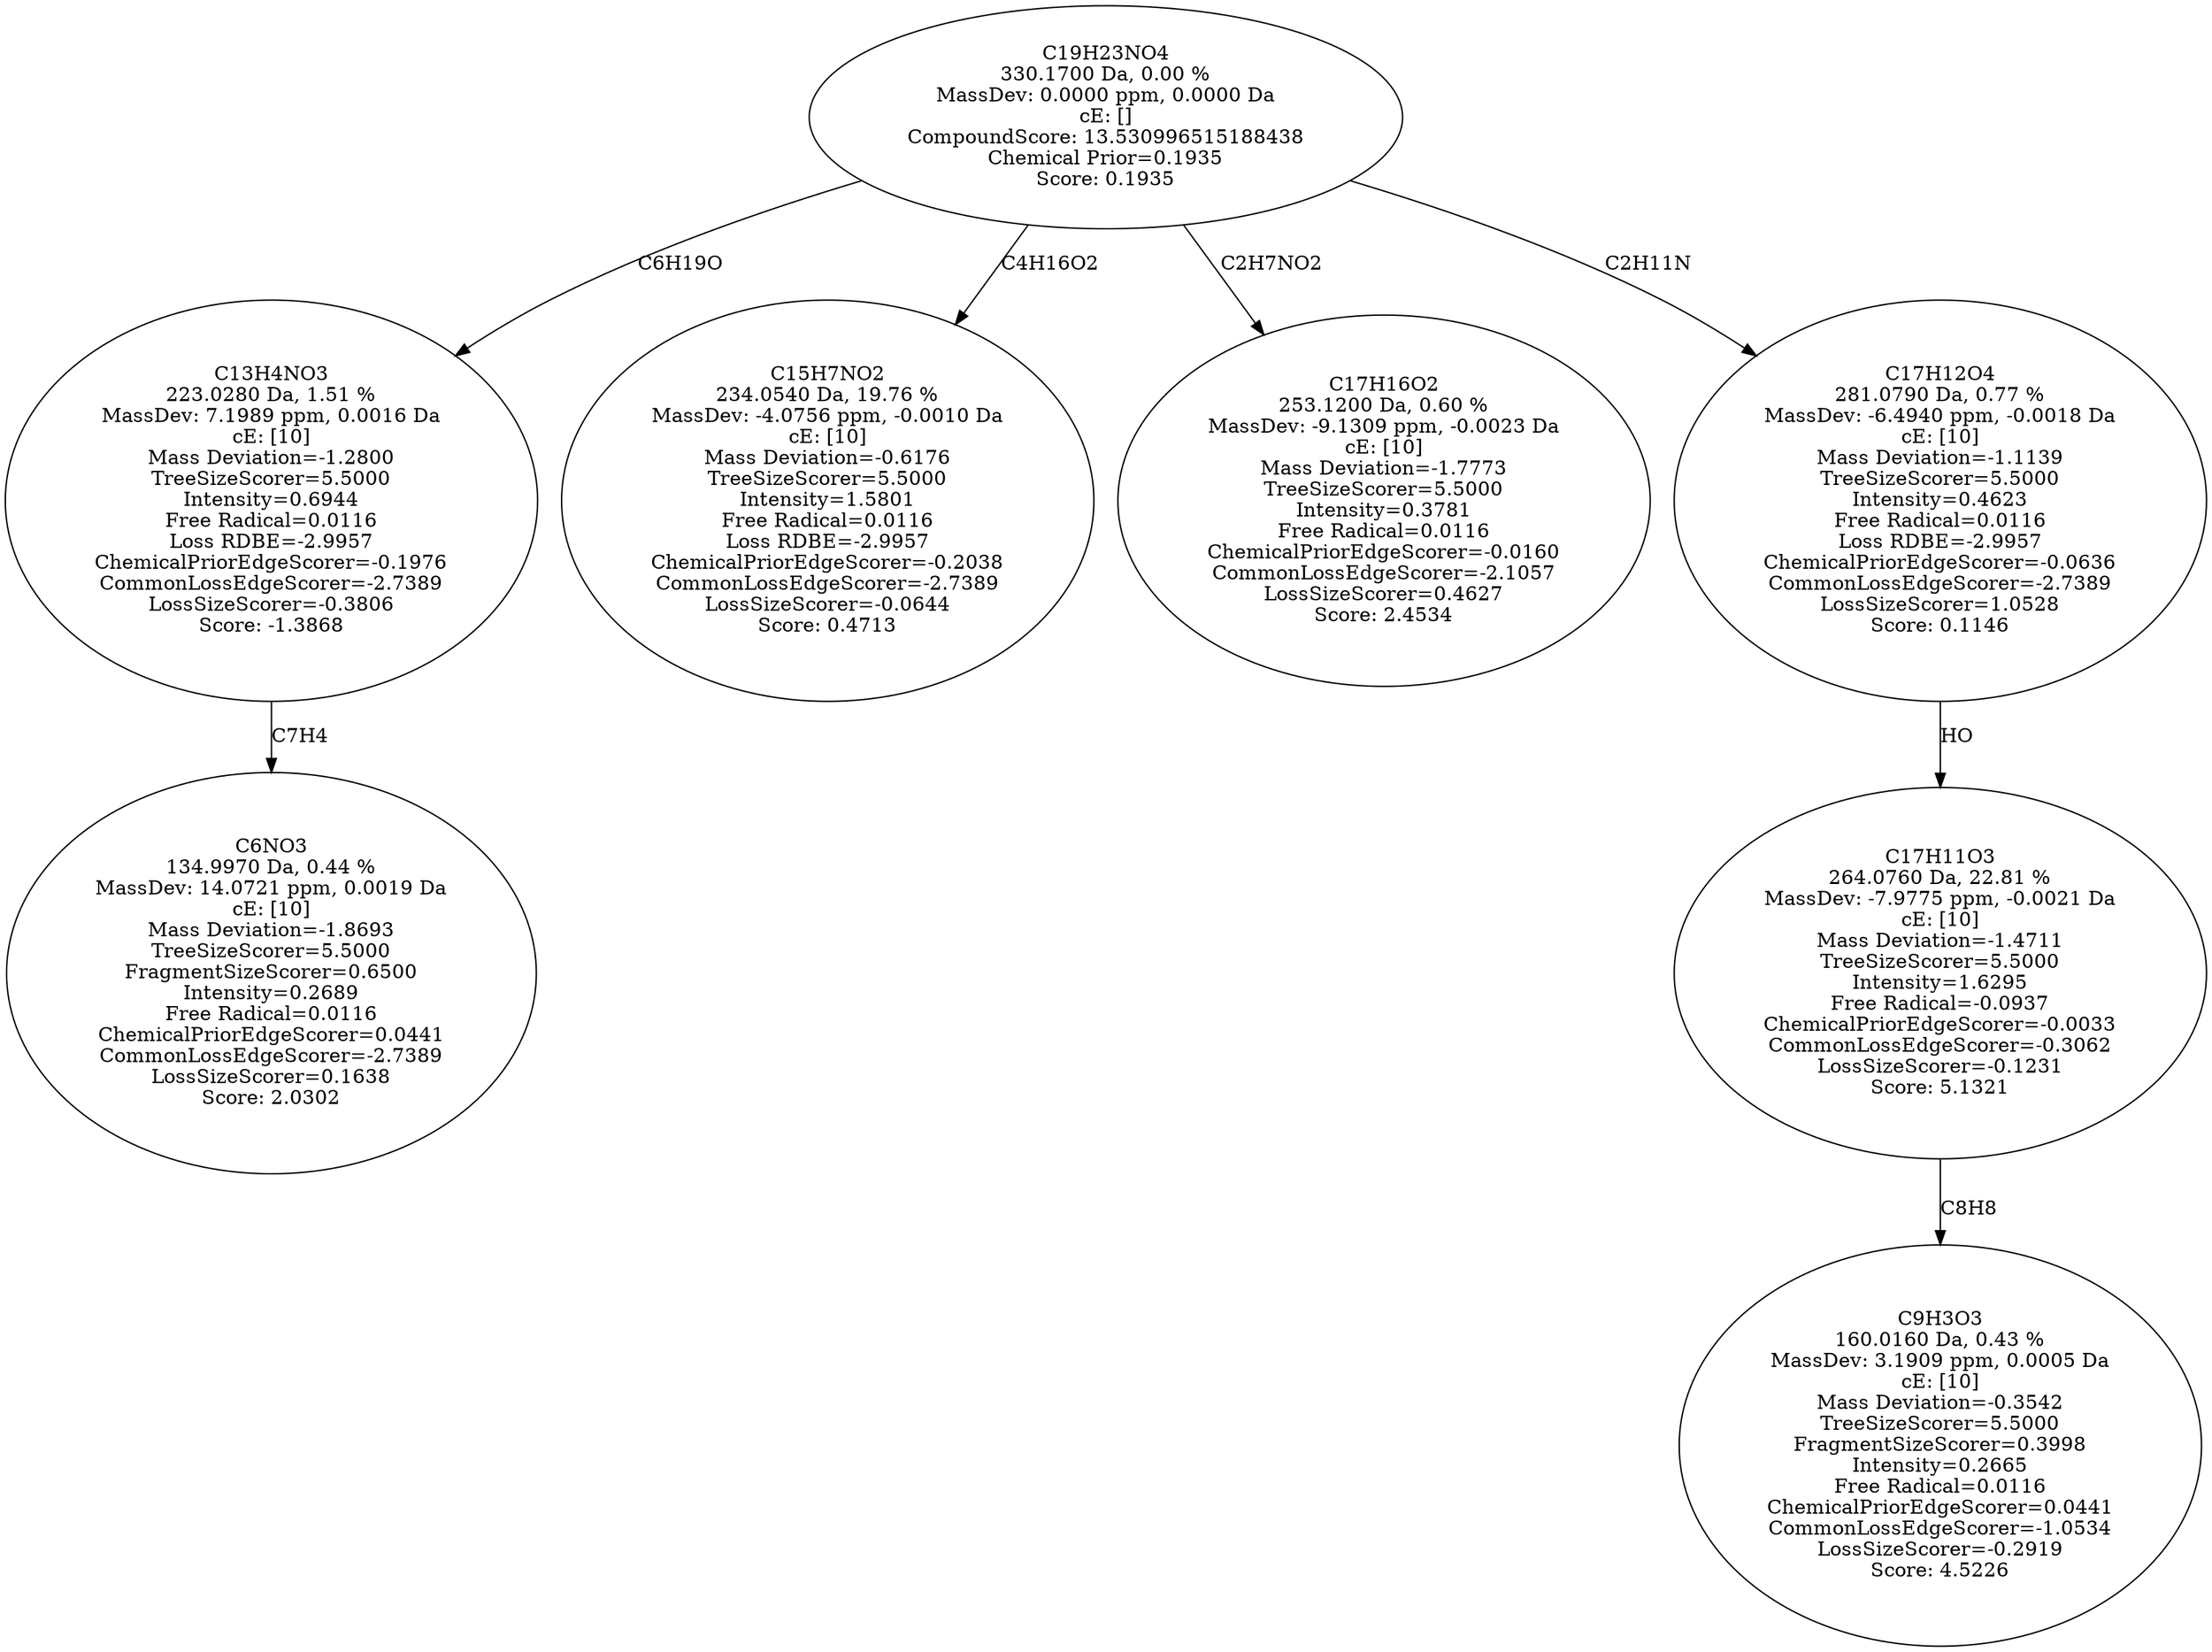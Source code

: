 strict digraph {
v1 [label="C6NO3\n134.9970 Da, 0.44 %\nMassDev: 14.0721 ppm, 0.0019 Da\ncE: [10]\nMass Deviation=-1.8693\nTreeSizeScorer=5.5000\nFragmentSizeScorer=0.6500\nIntensity=0.2689\nFree Radical=0.0116\nChemicalPriorEdgeScorer=0.0441\nCommonLossEdgeScorer=-2.7389\nLossSizeScorer=0.1638\nScore: 2.0302"];
v2 [label="C13H4NO3\n223.0280 Da, 1.51 %\nMassDev: 7.1989 ppm, 0.0016 Da\ncE: [10]\nMass Deviation=-1.2800\nTreeSizeScorer=5.5000\nIntensity=0.6944\nFree Radical=0.0116\nLoss RDBE=-2.9957\nChemicalPriorEdgeScorer=-0.1976\nCommonLossEdgeScorer=-2.7389\nLossSizeScorer=-0.3806\nScore: -1.3868"];
v3 [label="C15H7NO2\n234.0540 Da, 19.76 %\nMassDev: -4.0756 ppm, -0.0010 Da\ncE: [10]\nMass Deviation=-0.6176\nTreeSizeScorer=5.5000\nIntensity=1.5801\nFree Radical=0.0116\nLoss RDBE=-2.9957\nChemicalPriorEdgeScorer=-0.2038\nCommonLossEdgeScorer=-2.7389\nLossSizeScorer=-0.0644\nScore: 0.4713"];
v4 [label="C17H16O2\n253.1200 Da, 0.60 %\nMassDev: -9.1309 ppm, -0.0023 Da\ncE: [10]\nMass Deviation=-1.7773\nTreeSizeScorer=5.5000\nIntensity=0.3781\nFree Radical=0.0116\nChemicalPriorEdgeScorer=-0.0160\nCommonLossEdgeScorer=-2.1057\nLossSizeScorer=0.4627\nScore: 2.4534"];
v5 [label="C9H3O3\n160.0160 Da, 0.43 %\nMassDev: 3.1909 ppm, 0.0005 Da\ncE: [10]\nMass Deviation=-0.3542\nTreeSizeScorer=5.5000\nFragmentSizeScorer=0.3998\nIntensity=0.2665\nFree Radical=0.0116\nChemicalPriorEdgeScorer=0.0441\nCommonLossEdgeScorer=-1.0534\nLossSizeScorer=-0.2919\nScore: 4.5226"];
v6 [label="C17H11O3\n264.0760 Da, 22.81 %\nMassDev: -7.9775 ppm, -0.0021 Da\ncE: [10]\nMass Deviation=-1.4711\nTreeSizeScorer=5.5000\nIntensity=1.6295\nFree Radical=-0.0937\nChemicalPriorEdgeScorer=-0.0033\nCommonLossEdgeScorer=-0.3062\nLossSizeScorer=-0.1231\nScore: 5.1321"];
v7 [label="C17H12O4\n281.0790 Da, 0.77 %\nMassDev: -6.4940 ppm, -0.0018 Da\ncE: [10]\nMass Deviation=-1.1139\nTreeSizeScorer=5.5000\nIntensity=0.4623\nFree Radical=0.0116\nLoss RDBE=-2.9957\nChemicalPriorEdgeScorer=-0.0636\nCommonLossEdgeScorer=-2.7389\nLossSizeScorer=1.0528\nScore: 0.1146"];
v8 [label="C19H23NO4\n330.1700 Da, 0.00 %\nMassDev: 0.0000 ppm, 0.0000 Da\ncE: []\nCompoundScore: 13.530996515188438\nChemical Prior=0.1935\nScore: 0.1935"];
v2 -> v1 [label="C7H4"];
v8 -> v2 [label="C6H19O"];
v8 -> v3 [label="C4H16O2"];
v8 -> v4 [label="C2H7NO2"];
v6 -> v5 [label="C8H8"];
v7 -> v6 [label="HO"];
v8 -> v7 [label="C2H11N"];
}